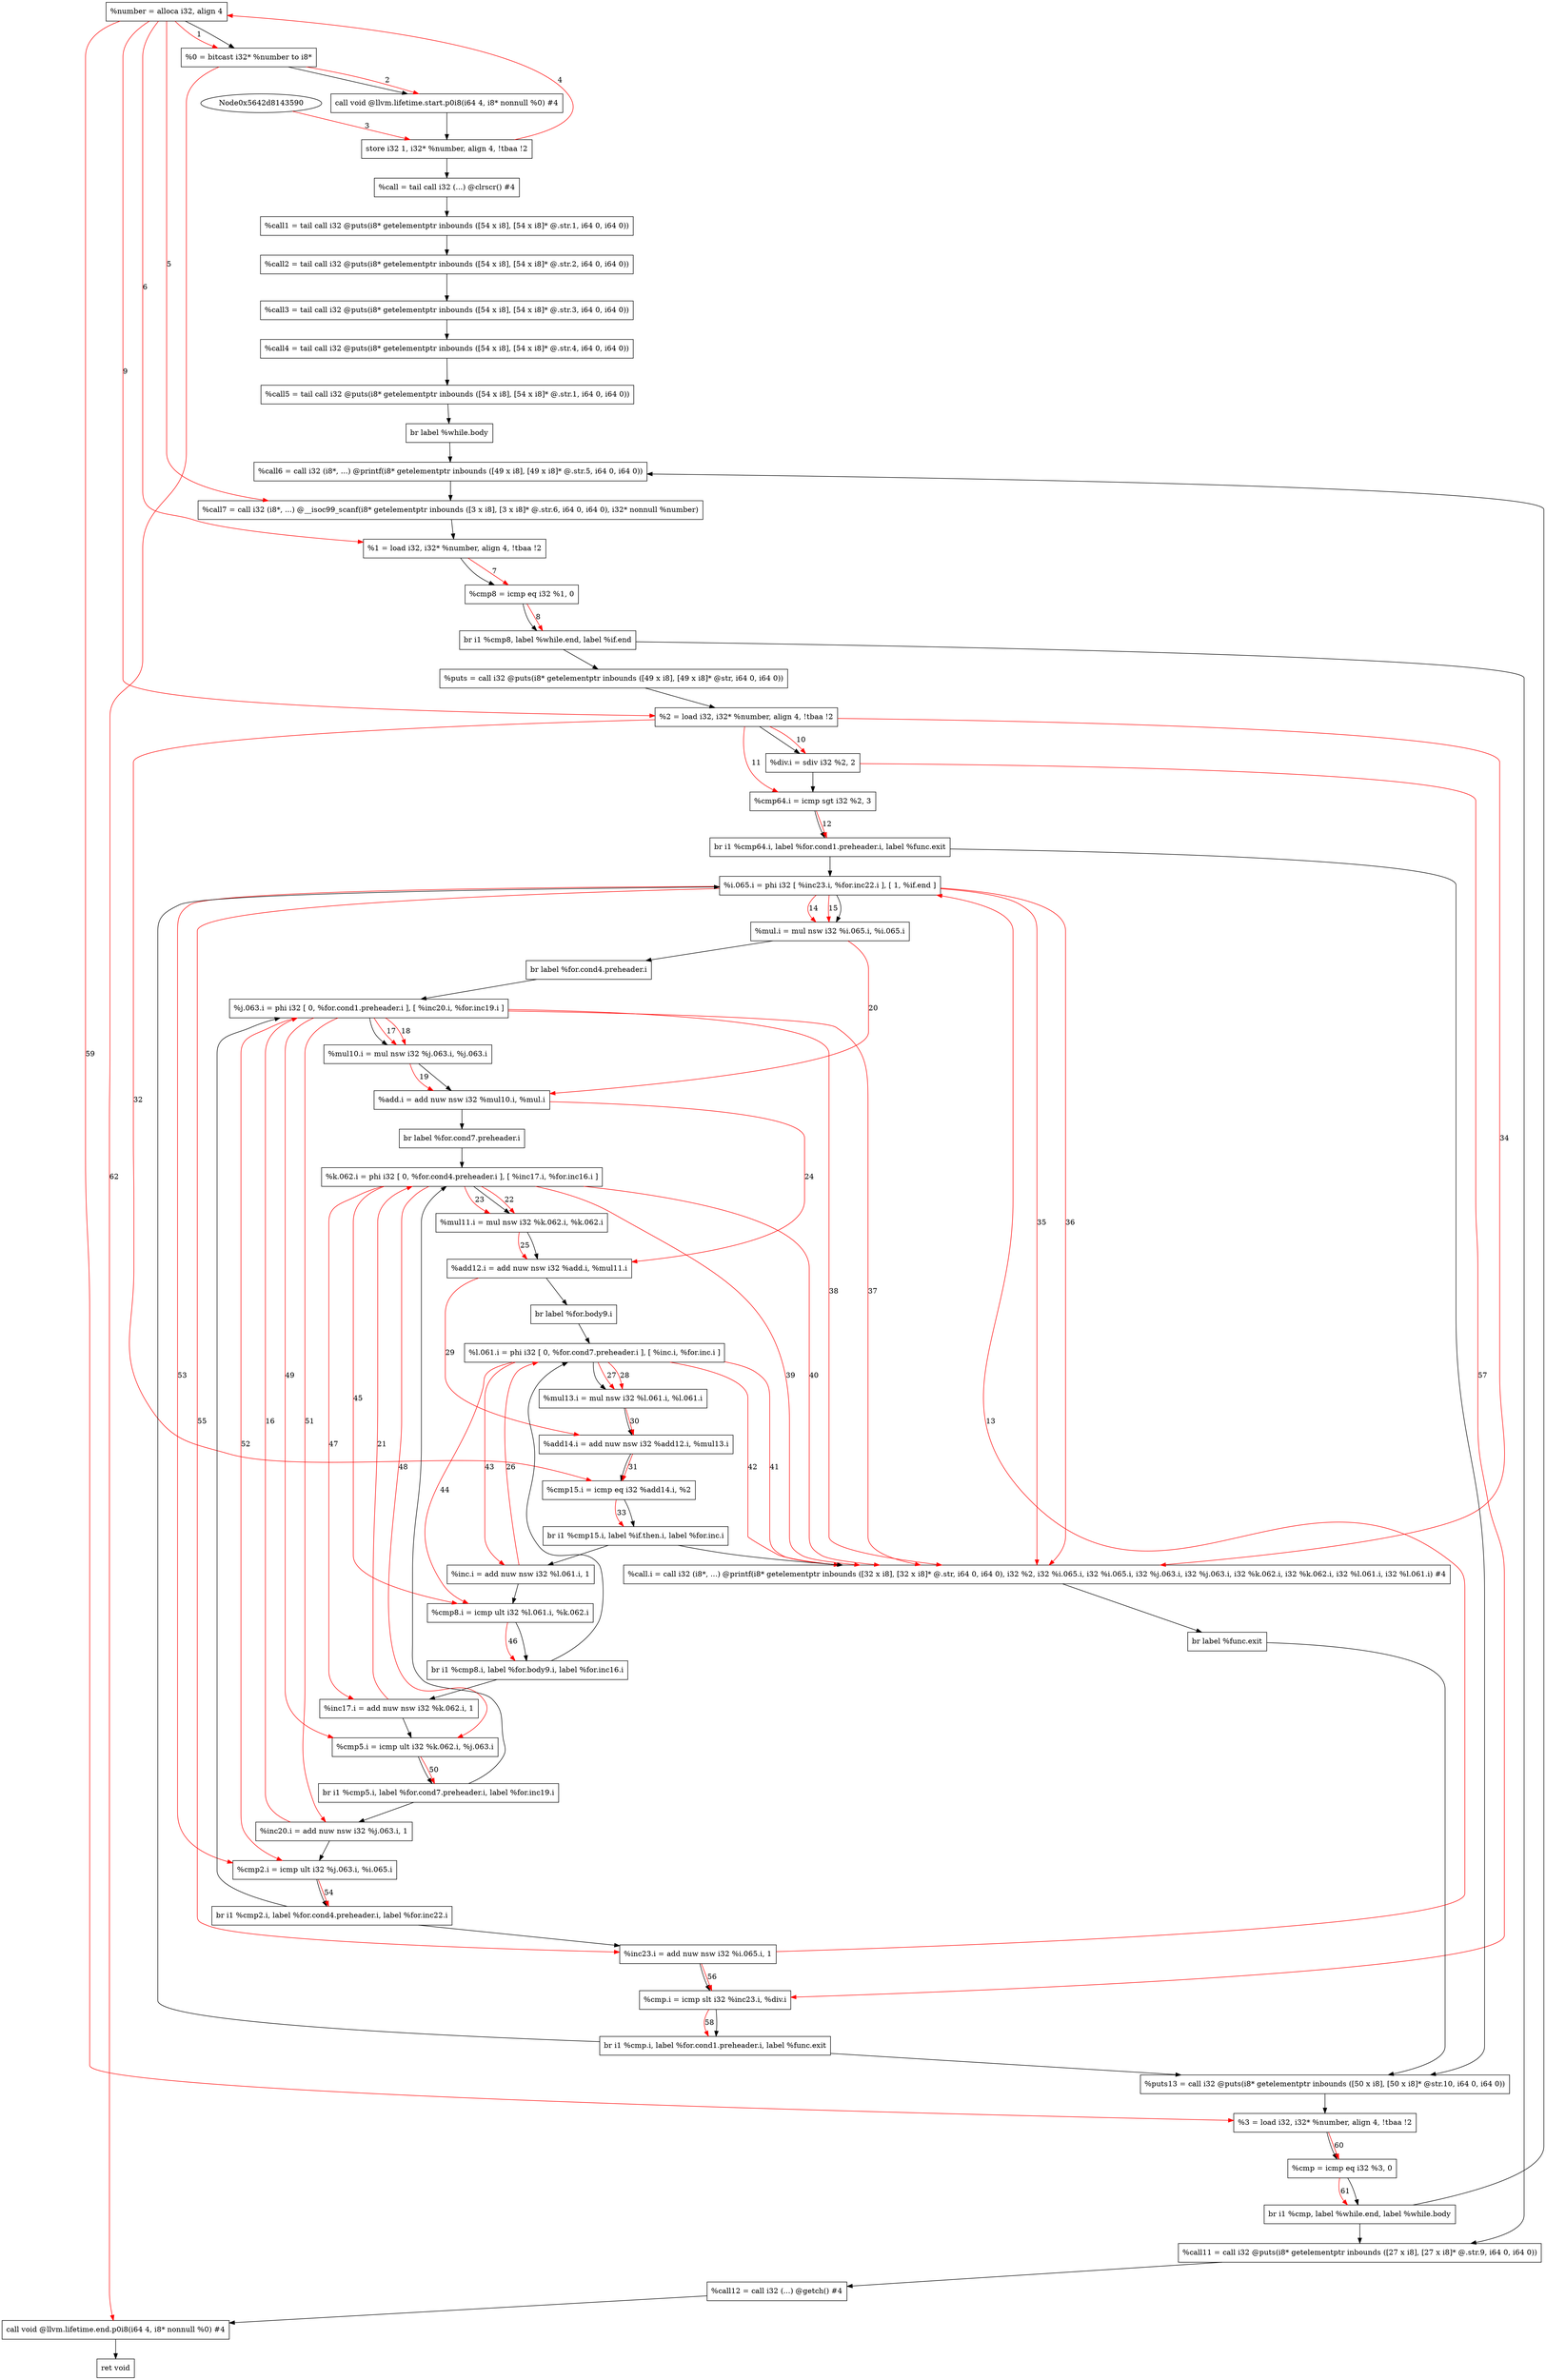 digraph "CDFG for'main' function" {
	Node0x5642d81437d8[shape=record, label="  %number = alloca i32, align 4"]
	Node0x5642d8143968[shape=record, label="  %0 = bitcast i32* %number to i8*"]
	Node0x5642d81466f8[shape=record, label="  call void @llvm.lifetime.start.p0i8(i64 4, i8* nonnull %0) #4"]
	Node0x5642d81467d0[shape=record, label="  store i32 1, i32* %number, align 4, !tbaa !2"]
	Node0x5642d8147808[shape=record, label="  %call = tail call i32 (...) @clrscr() #4"]
	Node0x5642d8147a30[shape=record, label="  %call1 = tail call i32 @puts(i8* getelementptr inbounds ([54 x i8], [54 x i8]* @.str.1, i64 0, i64 0))"]
	Node0x5642d8147bc0[shape=record, label="  %call2 = tail call i32 @puts(i8* getelementptr inbounds ([54 x i8], [54 x i8]* @.str.2, i64 0, i64 0))"]
	Node0x5642d8147d30[shape=record, label="  %call3 = tail call i32 @puts(i8* getelementptr inbounds ([54 x i8], [54 x i8]* @.str.3, i64 0, i64 0))"]
	Node0x5642d8147ea0[shape=record, label="  %call4 = tail call i32 @puts(i8* getelementptr inbounds ([54 x i8], [54 x i8]* @.str.4, i64 0, i64 0))"]
	Node0x5642d8147f90[shape=record, label="  %call5 = tail call i32 @puts(i8* getelementptr inbounds ([54 x i8], [54 x i8]* @.str.1, i64 0, i64 0))"]
	Node0x5642d8144398[shape=record, label="  br label %while.body"]
	Node0x5642d8148180[shape=record, label="  %call6 = call i32 (i8*, ...) @printf(i8* getelementptr inbounds ([49 x i8], [49 x i8]* @.str.5, i64 0, i64 0))"]
	Node0x5642d81483c8[shape=record, label="  %call7 = call i32 (i8*, ...) @__isoc99_scanf(i8* getelementptr inbounds ([3 x i8], [3 x i8]* @.str.6, i64 0, i64 0), i32* nonnull %number)"]
	Node0x5642d8148488[shape=record, label="  %1 = load i32, i32* %number, align 4, !tbaa !2"]
	Node0x5642d8148b30[shape=record, label="  %cmp8 = icmp eq i32 %1, 0"]
	Node0x5642d8148f08[shape=record, label="  br i1 %cmp8, label %while.end, label %if.end"]
	Node0x5642d8149020[shape=record, label="  %puts = call i32 @puts(i8* getelementptr inbounds ([49 x i8], [49 x i8]* @str, i64 0, i64 0))"]
	Node0x5642d8148e78[shape=record, label="  %2 = load i32, i32* %number, align 4, !tbaa !2"]
	Node0x5642d8149120[shape=record, label="  %div.i = sdiv i32 %2, 2"]
	Node0x5642d8149190[shape=record, label="  %cmp64.i = icmp sgt i32 %2, 3"]
	Node0x5642d8149418[shape=record, label="  br i1 %cmp64.i, label %for.cond1.preheader.i, label %func.exit"]
	Node0x5642d81495a8[shape=record, label="  %i.065.i = phi i32 [ %inc23.i, %for.inc22.i ], [ 1, %if.end ]"]
	Node0x5642d8149690[shape=record, label="  %mul.i = mul nsw i32 %i.065.i, %i.065.i"]
	Node0x5642d8149838[shape=record, label="  br label %for.cond4.preheader.i"]
	Node0x5642d8149968[shape=record, label="  %j.063.i = phi i32 [ 0, %for.cond1.preheader.i ], [ %inc20.i, %for.inc19.i ]"]
	Node0x5642d8149d70[shape=record, label="  %mul10.i = mul nsw i32 %j.063.i, %j.063.i"]
	Node0x5642d8149e00[shape=record, label="  %add.i = add nuw nsw i32 %mul10.i, %mul.i"]
	Node0x5642d8149fa8[shape=record, label="  br label %for.cond7.preheader.i"]
	Node0x5642d814a0d8[shape=record, label="  %k.062.i = phi i32 [ 0, %for.cond4.preheader.i ], [ %inc17.i, %for.inc16.i ]"]
	Node0x5642d814a1c0[shape=record, label="  %mul11.i = mul nsw i32 %k.062.i, %k.062.i"]
	Node0x5642d814a250[shape=record, label="  %add12.i = add nuw nsw i32 %add.i, %mul11.i"]
	Node0x5642d814a3a8[shape=record, label="  br label %for.body9.i"]
	Node0x5642d814a4f8[shape=record, label="  %l.061.i = phi i32 [ 0, %for.cond7.preheader.i ], [ %inc.i, %for.inc.i ]"]
	Node0x5642d814a5e0[shape=record, label="  %mul13.i = mul nsw i32 %l.061.i, %l.061.i"]
	Node0x5642d814a670[shape=record, label="  %add14.i = add nuw nsw i32 %add12.i, %mul13.i"]
	Node0x5642d814a700[shape=record, label="  %cmp15.i = icmp eq i32 %add14.i, %2"]
	Node0x5642d8145668[shape=record, label="  br i1 %cmp15.i, label %if.then.i, label %for.inc.i"]
	Node0x5642d81458f8[shape=record, label="  %call.i = call i32 (i8*, ...) @printf(i8* getelementptr inbounds ([32 x i8], [32 x i8]* @.str, i64 0, i64 0), i32 %2, i32 %i.065.i, i32 %i.065.i, i32 %j.063.i, i32 %j.063.i, i32 %k.062.i, i32 %k.062.i, i32 %l.061.i, i32 %l.061.i) #4"]
	Node0x5642d81455d8[shape=record, label="  br label %func.exit"]
	Node0x5642d81459f0[shape=record, label="  %inc.i = add nuw nsw i32 %l.061.i, 1"]
	Node0x5642d8145a60[shape=record, label="  %cmp8.i = icmp ult i32 %l.061.i, %k.062.i"]
	Node0x5642d81457a8[shape=record, label="  br i1 %cmp8.i, label %for.body9.i, label %for.inc16.i"]
	Node0x5642d8145af0[shape=record, label="  %inc17.i = add nuw nsw i32 %k.062.i, 1"]
	Node0x5642d8145b60[shape=record, label="  %cmp5.i = icmp ult i32 %k.062.i, %j.063.i"]
	Node0x5642d8145718[shape=record, label="  br i1 %cmp5.i, label %for.cond7.preheader.i, label %for.inc19.i"]
	Node0x5642d8145bf0[shape=record, label="  %inc20.i = add nuw nsw i32 %j.063.i, 1"]
	Node0x5642d8145c60[shape=record, label="  %cmp2.i = icmp ult i32 %j.063.i, %i.065.i"]
	Node0x5642d8145d08[shape=record, label="  br i1 %cmp2.i, label %for.cond4.preheader.i, label %for.inc22.i"]
	Node0x5642d8145d80[shape=record, label="  %inc23.i = add nuw nsw i32 %i.065.i, 1"]
	Node0x5642d814b820[shape=record, label="  %cmp.i = icmp slt i32 %inc23.i, %div.i"]
	Node0x5642d814b8c8[shape=record, label="  br i1 %cmp.i, label %for.cond1.preheader.i, label %func.exit"]
	Node0x5642d814b9e0[shape=record, label="  %puts13 = call i32 @puts(i8* getelementptr inbounds ([50 x i8], [50 x i8]* @str.10, i64 0, i64 0))"]
	Node0x5642d8149558[shape=record, label="  %3 = load i32, i32* %number, align 4, !tbaa !2"]
	Node0x5642d814c0d0[shape=record, label="  %cmp = icmp eq i32 %3, 0"]
	Node0x5642d814c158[shape=record, label="  br i1 %cmp, label %while.end, label %while.body"]
	Node0x5642d814c250[shape=record, label="  %call11 = call i32 @puts(i8* getelementptr inbounds ([27 x i8], [27 x i8]* @.str.9, i64 0, i64 0))"]
	Node0x5642d814c368[shape=record, label="  %call12 = call i32 (...) @getch() #4"]
	Node0x5642d814c4d8[shape=record, label="  call void @llvm.lifetime.end.p0i8(i64 4, i8* nonnull %0) #4"]
	Node0x5642d814c580[shape=record, label="  ret void"]
	Node0x5642d81437d8 -> Node0x5642d8143968
	Node0x5642d8143968 -> Node0x5642d81466f8
	Node0x5642d81466f8 -> Node0x5642d81467d0
	Node0x5642d81467d0 -> Node0x5642d8147808
	Node0x5642d8147808 -> Node0x5642d8147a30
	Node0x5642d8147a30 -> Node0x5642d8147bc0
	Node0x5642d8147bc0 -> Node0x5642d8147d30
	Node0x5642d8147d30 -> Node0x5642d8147ea0
	Node0x5642d8147ea0 -> Node0x5642d8147f90
	Node0x5642d8147f90 -> Node0x5642d8144398
	Node0x5642d8144398 -> Node0x5642d8148180
	Node0x5642d8148180 -> Node0x5642d81483c8
	Node0x5642d81483c8 -> Node0x5642d8148488
	Node0x5642d8148488 -> Node0x5642d8148b30
	Node0x5642d8148b30 -> Node0x5642d8148f08
	Node0x5642d8148f08 -> Node0x5642d814c250
	Node0x5642d8148f08 -> Node0x5642d8149020
	Node0x5642d8149020 -> Node0x5642d8148e78
	Node0x5642d8148e78 -> Node0x5642d8149120
	Node0x5642d8149120 -> Node0x5642d8149190
	Node0x5642d8149190 -> Node0x5642d8149418
	Node0x5642d8149418 -> Node0x5642d81495a8
	Node0x5642d8149418 -> Node0x5642d814b9e0
	Node0x5642d81495a8 -> Node0x5642d8149690
	Node0x5642d8149690 -> Node0x5642d8149838
	Node0x5642d8149838 -> Node0x5642d8149968
	Node0x5642d8149968 -> Node0x5642d8149d70
	Node0x5642d8149d70 -> Node0x5642d8149e00
	Node0x5642d8149e00 -> Node0x5642d8149fa8
	Node0x5642d8149fa8 -> Node0x5642d814a0d8
	Node0x5642d814a0d8 -> Node0x5642d814a1c0
	Node0x5642d814a1c0 -> Node0x5642d814a250
	Node0x5642d814a250 -> Node0x5642d814a3a8
	Node0x5642d814a3a8 -> Node0x5642d814a4f8
	Node0x5642d814a4f8 -> Node0x5642d814a5e0
	Node0x5642d814a5e0 -> Node0x5642d814a670
	Node0x5642d814a670 -> Node0x5642d814a700
	Node0x5642d814a700 -> Node0x5642d8145668
	Node0x5642d8145668 -> Node0x5642d81458f8
	Node0x5642d8145668 -> Node0x5642d81459f0
	Node0x5642d81458f8 -> Node0x5642d81455d8
	Node0x5642d81455d8 -> Node0x5642d814b9e0
	Node0x5642d81459f0 -> Node0x5642d8145a60
	Node0x5642d8145a60 -> Node0x5642d81457a8
	Node0x5642d81457a8 -> Node0x5642d814a4f8
	Node0x5642d81457a8 -> Node0x5642d8145af0
	Node0x5642d8145af0 -> Node0x5642d8145b60
	Node0x5642d8145b60 -> Node0x5642d8145718
	Node0x5642d8145718 -> Node0x5642d814a0d8
	Node0x5642d8145718 -> Node0x5642d8145bf0
	Node0x5642d8145bf0 -> Node0x5642d8145c60
	Node0x5642d8145c60 -> Node0x5642d8145d08
	Node0x5642d8145d08 -> Node0x5642d8149968
	Node0x5642d8145d08 -> Node0x5642d8145d80
	Node0x5642d8145d80 -> Node0x5642d814b820
	Node0x5642d814b820 -> Node0x5642d814b8c8
	Node0x5642d814b8c8 -> Node0x5642d81495a8
	Node0x5642d814b8c8 -> Node0x5642d814b9e0
	Node0x5642d814b9e0 -> Node0x5642d8149558
	Node0x5642d8149558 -> Node0x5642d814c0d0
	Node0x5642d814c0d0 -> Node0x5642d814c158
	Node0x5642d814c158 -> Node0x5642d814c250
	Node0x5642d814c158 -> Node0x5642d8148180
	Node0x5642d814c250 -> Node0x5642d814c368
	Node0x5642d814c368 -> Node0x5642d814c4d8
	Node0x5642d814c4d8 -> Node0x5642d814c580
edge [color=red]
	Node0x5642d81437d8 -> Node0x5642d8143968[label="1"]
	Node0x5642d8143968 -> Node0x5642d81466f8[label="2"]
	Node0x5642d8143590 -> Node0x5642d81467d0[label="3"]
	Node0x5642d81467d0 -> Node0x5642d81437d8[label="4"]
	Node0x5642d81437d8 -> Node0x5642d81483c8[label="5"]
	Node0x5642d81437d8 -> Node0x5642d8148488[label="6"]
	Node0x5642d8148488 -> Node0x5642d8148b30[label="7"]
	Node0x5642d8148b30 -> Node0x5642d8148f08[label="8"]
	Node0x5642d81437d8 -> Node0x5642d8148e78[label="9"]
	Node0x5642d8148e78 -> Node0x5642d8149120[label="10"]
	Node0x5642d8148e78 -> Node0x5642d8149190[label="11"]
	Node0x5642d8149190 -> Node0x5642d8149418[label="12"]
	Node0x5642d8145d80 -> Node0x5642d81495a8[label="13"]
	Node0x5642d81495a8 -> Node0x5642d8149690[label="14"]
	Node0x5642d81495a8 -> Node0x5642d8149690[label="15"]
	Node0x5642d8145bf0 -> Node0x5642d8149968[label="16"]
	Node0x5642d8149968 -> Node0x5642d8149d70[label="17"]
	Node0x5642d8149968 -> Node0x5642d8149d70[label="18"]
	Node0x5642d8149d70 -> Node0x5642d8149e00[label="19"]
	Node0x5642d8149690 -> Node0x5642d8149e00[label="20"]
	Node0x5642d8145af0 -> Node0x5642d814a0d8[label="21"]
	Node0x5642d814a0d8 -> Node0x5642d814a1c0[label="22"]
	Node0x5642d814a0d8 -> Node0x5642d814a1c0[label="23"]
	Node0x5642d8149e00 -> Node0x5642d814a250[label="24"]
	Node0x5642d814a1c0 -> Node0x5642d814a250[label="25"]
	Node0x5642d81459f0 -> Node0x5642d814a4f8[label="26"]
	Node0x5642d814a4f8 -> Node0x5642d814a5e0[label="27"]
	Node0x5642d814a4f8 -> Node0x5642d814a5e0[label="28"]
	Node0x5642d814a250 -> Node0x5642d814a670[label="29"]
	Node0x5642d814a5e0 -> Node0x5642d814a670[label="30"]
	Node0x5642d814a670 -> Node0x5642d814a700[label="31"]
	Node0x5642d8148e78 -> Node0x5642d814a700[label="32"]
	Node0x5642d814a700 -> Node0x5642d8145668[label="33"]
	Node0x5642d8148e78 -> Node0x5642d81458f8[label="34"]
	Node0x5642d81495a8 -> Node0x5642d81458f8[label="35"]
	Node0x5642d81495a8 -> Node0x5642d81458f8[label="36"]
	Node0x5642d8149968 -> Node0x5642d81458f8[label="37"]
	Node0x5642d8149968 -> Node0x5642d81458f8[label="38"]
	Node0x5642d814a0d8 -> Node0x5642d81458f8[label="39"]
	Node0x5642d814a0d8 -> Node0x5642d81458f8[label="40"]
	Node0x5642d814a4f8 -> Node0x5642d81458f8[label="41"]
	Node0x5642d814a4f8 -> Node0x5642d81458f8[label="42"]
	Node0x5642d814a4f8 -> Node0x5642d81459f0[label="43"]
	Node0x5642d814a4f8 -> Node0x5642d8145a60[label="44"]
	Node0x5642d814a0d8 -> Node0x5642d8145a60[label="45"]
	Node0x5642d8145a60 -> Node0x5642d81457a8[label="46"]
	Node0x5642d814a0d8 -> Node0x5642d8145af0[label="47"]
	Node0x5642d814a0d8 -> Node0x5642d8145b60[label="48"]
	Node0x5642d8149968 -> Node0x5642d8145b60[label="49"]
	Node0x5642d8145b60 -> Node0x5642d8145718[label="50"]
	Node0x5642d8149968 -> Node0x5642d8145bf0[label="51"]
	Node0x5642d8149968 -> Node0x5642d8145c60[label="52"]
	Node0x5642d81495a8 -> Node0x5642d8145c60[label="53"]
	Node0x5642d8145c60 -> Node0x5642d8145d08[label="54"]
	Node0x5642d81495a8 -> Node0x5642d8145d80[label="55"]
	Node0x5642d8145d80 -> Node0x5642d814b820[label="56"]
	Node0x5642d8149120 -> Node0x5642d814b820[label="57"]
	Node0x5642d814b820 -> Node0x5642d814b8c8[label="58"]
	Node0x5642d81437d8 -> Node0x5642d8149558[label="59"]
	Node0x5642d8149558 -> Node0x5642d814c0d0[label="60"]
	Node0x5642d814c0d0 -> Node0x5642d814c158[label="61"]
	Node0x5642d8143968 -> Node0x5642d814c4d8[label="62"]
}
